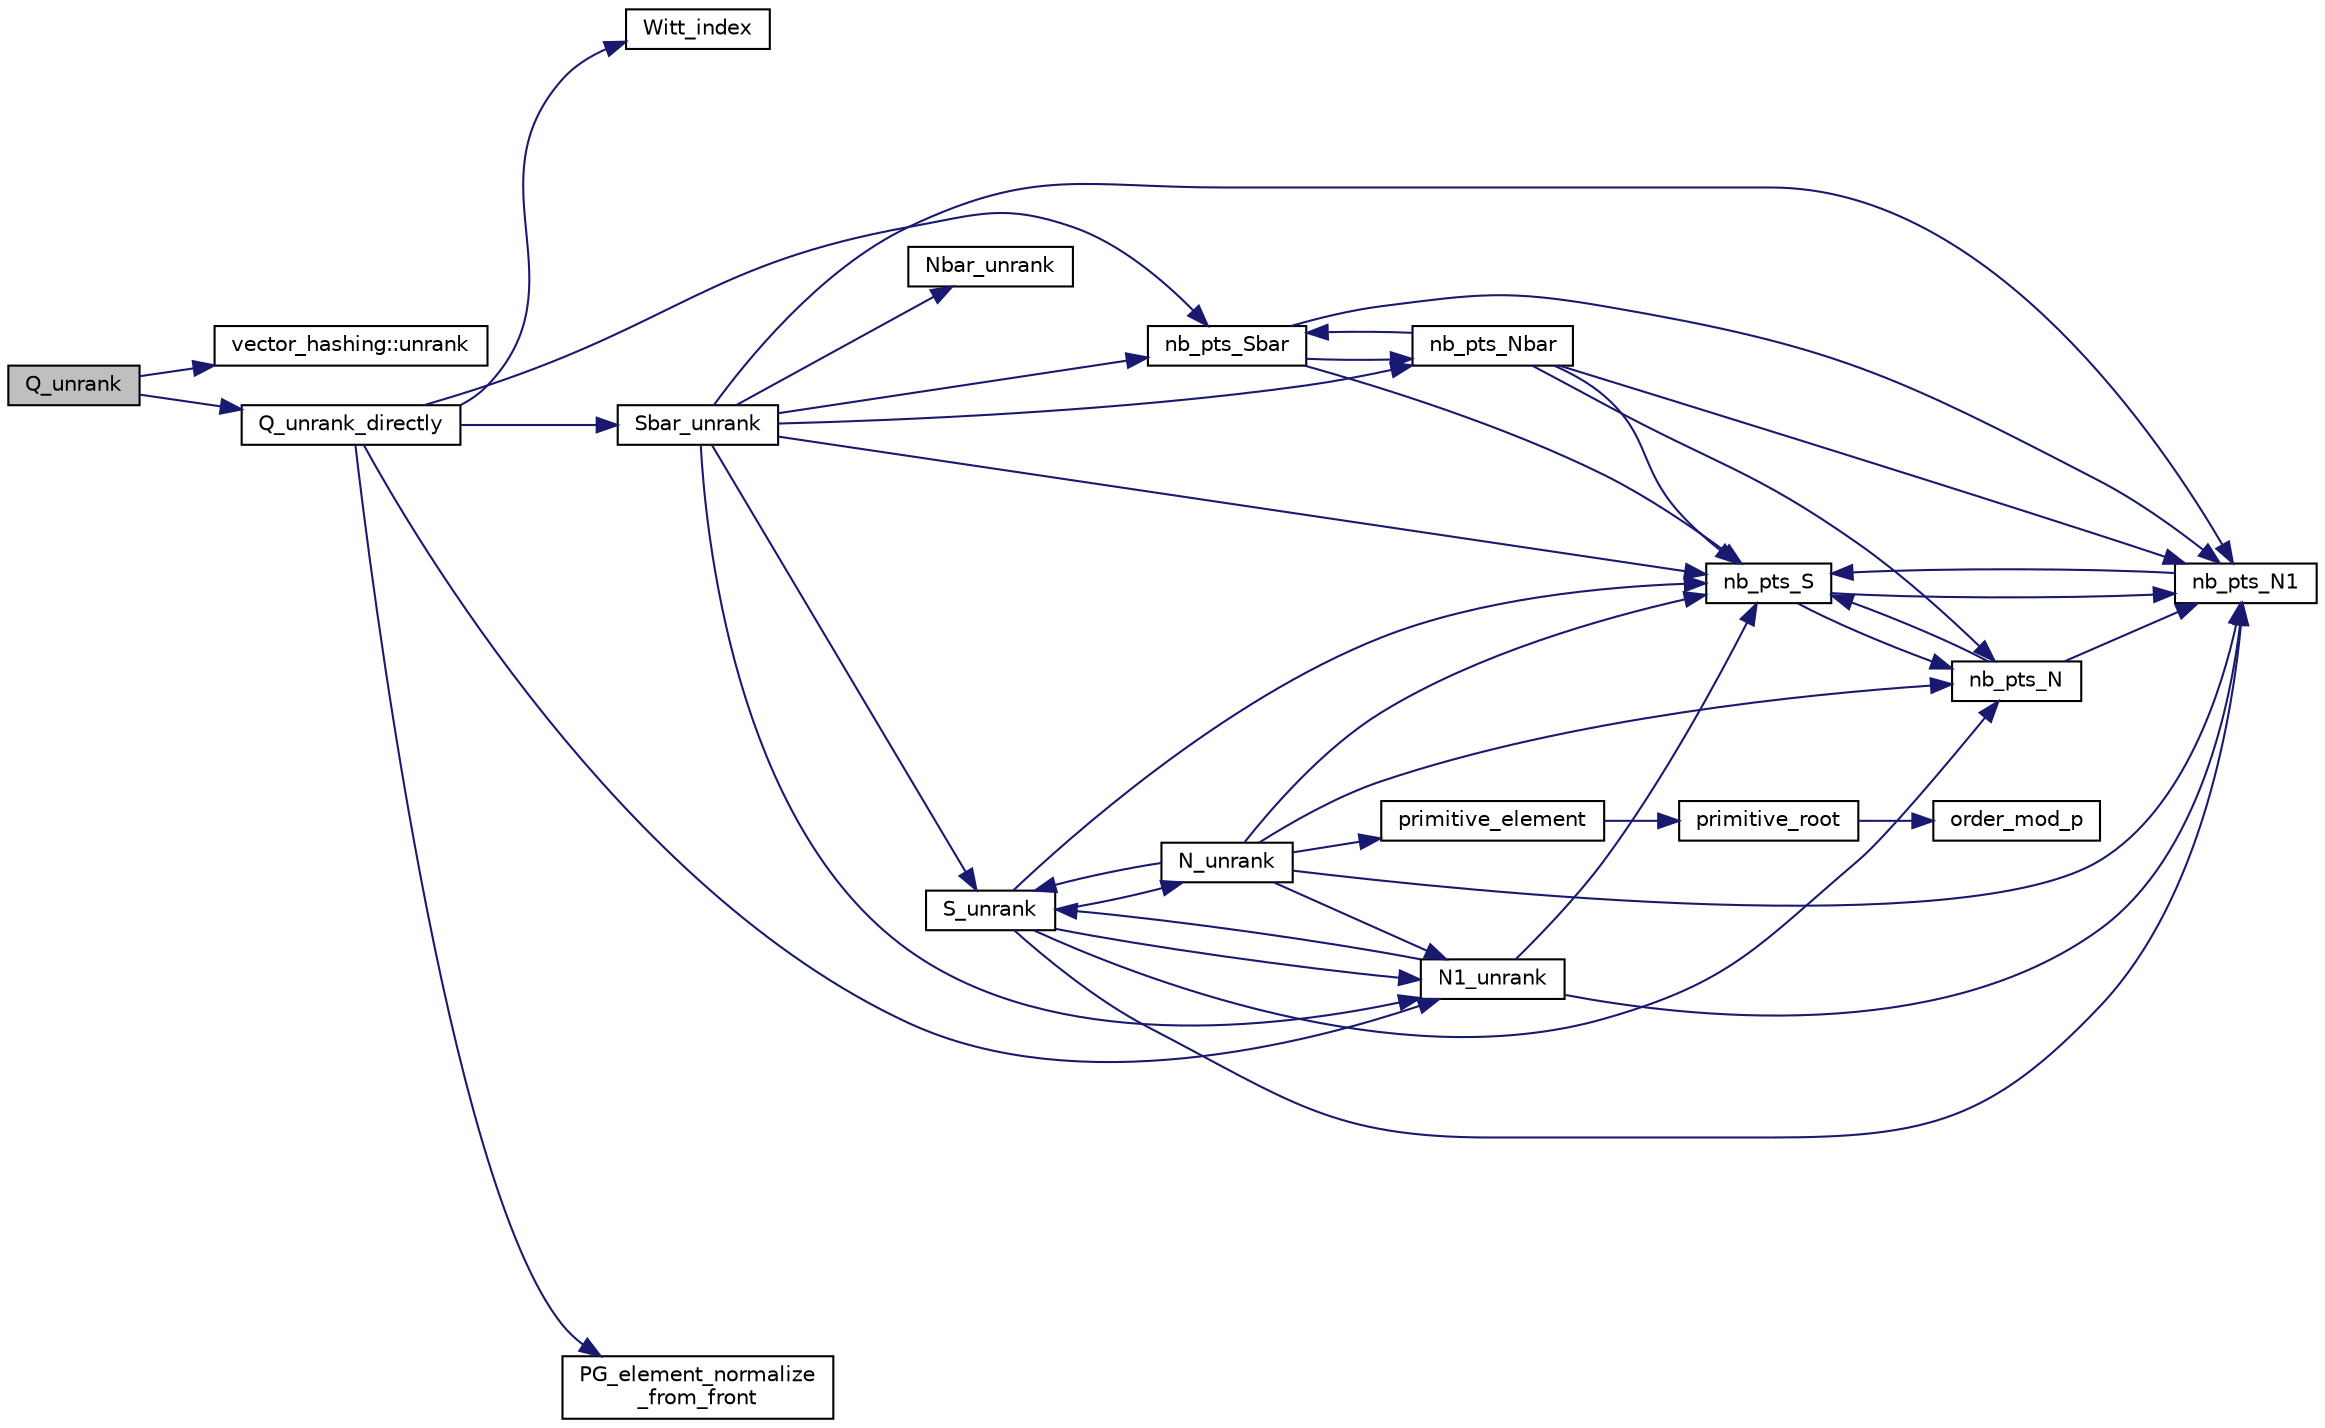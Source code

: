 digraph "Q_unrank"
{
  edge [fontname="Helvetica",fontsize="10",labelfontname="Helvetica",labelfontsize="10"];
  node [fontname="Helvetica",fontsize="10",shape=record];
  rankdir="LR";
  Node17305 [label="Q_unrank",height=0.2,width=0.4,color="black", fillcolor="grey75", style="filled", fontcolor="black"];
  Node17305 -> Node17306 [color="midnightblue",fontsize="10",style="solid",fontname="Helvetica"];
  Node17306 [label="vector_hashing::unrank",height=0.2,width=0.4,color="black", fillcolor="white", style="filled",URL="$d8/daa/classvector__hashing.html#abbebd3a96a6d27a34b9b49af99e2ed3d"];
  Node17305 -> Node17307 [color="midnightblue",fontsize="10",style="solid",fontname="Helvetica"];
  Node17307 [label="Q_unrank_directly",height=0.2,width=0.4,color="black", fillcolor="white", style="filled",URL="$db/da0/lib_2foundations_2geometry_2orthogonal__points_8_c.html#a105e7e72249e78fcf0785c69099d90ce"];
  Node17307 -> Node17308 [color="midnightblue",fontsize="10",style="solid",fontname="Helvetica"];
  Node17308 [label="Witt_index",height=0.2,width=0.4,color="black", fillcolor="white", style="filled",URL="$db/da0/lib_2foundations_2geometry_2orthogonal__points_8_c.html#ab3483ecb9859a6758f82b5327da50534"];
  Node17307 -> Node17309 [color="midnightblue",fontsize="10",style="solid",fontname="Helvetica"];
  Node17309 [label="nb_pts_Sbar",height=0.2,width=0.4,color="black", fillcolor="white", style="filled",URL="$db/da0/lib_2foundations_2geometry_2orthogonal__points_8_c.html#a986dda26505c9934c771578b084f67cc"];
  Node17309 -> Node17310 [color="midnightblue",fontsize="10",style="solid",fontname="Helvetica"];
  Node17310 [label="nb_pts_S",height=0.2,width=0.4,color="black", fillcolor="white", style="filled",URL="$db/da0/lib_2foundations_2geometry_2orthogonal__points_8_c.html#a9bc3dec6e722644d182738102c3e04f3"];
  Node17310 -> Node17311 [color="midnightblue",fontsize="10",style="solid",fontname="Helvetica"];
  Node17311 [label="nb_pts_N",height=0.2,width=0.4,color="black", fillcolor="white", style="filled",URL="$db/da0/lib_2foundations_2geometry_2orthogonal__points_8_c.html#a93e16898c27b1d1c0a6405a7b0615ba6"];
  Node17311 -> Node17310 [color="midnightblue",fontsize="10",style="solid",fontname="Helvetica"];
  Node17311 -> Node17312 [color="midnightblue",fontsize="10",style="solid",fontname="Helvetica"];
  Node17312 [label="nb_pts_N1",height=0.2,width=0.4,color="black", fillcolor="white", style="filled",URL="$db/da0/lib_2foundations_2geometry_2orthogonal__points_8_c.html#ae0f2e1c76523db67b4ec9629ccc35bc6"];
  Node17312 -> Node17310 [color="midnightblue",fontsize="10",style="solid",fontname="Helvetica"];
  Node17310 -> Node17312 [color="midnightblue",fontsize="10",style="solid",fontname="Helvetica"];
  Node17309 -> Node17313 [color="midnightblue",fontsize="10",style="solid",fontname="Helvetica"];
  Node17313 [label="nb_pts_Nbar",height=0.2,width=0.4,color="black", fillcolor="white", style="filled",URL="$db/da0/lib_2foundations_2geometry_2orthogonal__points_8_c.html#a51b4684a176c6841fd3cd6c34c684c2c"];
  Node17313 -> Node17309 [color="midnightblue",fontsize="10",style="solid",fontname="Helvetica"];
  Node17313 -> Node17311 [color="midnightblue",fontsize="10",style="solid",fontname="Helvetica"];
  Node17313 -> Node17310 [color="midnightblue",fontsize="10",style="solid",fontname="Helvetica"];
  Node17313 -> Node17312 [color="midnightblue",fontsize="10",style="solid",fontname="Helvetica"];
  Node17309 -> Node17312 [color="midnightblue",fontsize="10",style="solid",fontname="Helvetica"];
  Node17307 -> Node17314 [color="midnightblue",fontsize="10",style="solid",fontname="Helvetica"];
  Node17314 [label="Sbar_unrank",height=0.2,width=0.4,color="black", fillcolor="white", style="filled",URL="$db/da0/lib_2foundations_2geometry_2orthogonal__points_8_c.html#a65d9b9ccfff12dd92f4f4e8360701c98"];
  Node17314 -> Node17309 [color="midnightblue",fontsize="10",style="solid",fontname="Helvetica"];
  Node17314 -> Node17310 [color="midnightblue",fontsize="10",style="solid",fontname="Helvetica"];
  Node17314 -> Node17315 [color="midnightblue",fontsize="10",style="solid",fontname="Helvetica"];
  Node17315 [label="S_unrank",height=0.2,width=0.4,color="black", fillcolor="white", style="filled",URL="$db/da0/lib_2foundations_2geometry_2orthogonal__points_8_c.html#a18964a35af25f1b4a85f4eaeb1543d92"];
  Node17315 -> Node17310 [color="midnightblue",fontsize="10",style="solid",fontname="Helvetica"];
  Node17315 -> Node17311 [color="midnightblue",fontsize="10",style="solid",fontname="Helvetica"];
  Node17315 -> Node17312 [color="midnightblue",fontsize="10",style="solid",fontname="Helvetica"];
  Node17315 -> Node17316 [color="midnightblue",fontsize="10",style="solid",fontname="Helvetica"];
  Node17316 [label="N_unrank",height=0.2,width=0.4,color="black", fillcolor="white", style="filled",URL="$db/da0/lib_2foundations_2geometry_2orthogonal__points_8_c.html#ab79724bd19da3bc1b383550113f9d7aa"];
  Node17316 -> Node17310 [color="midnightblue",fontsize="10",style="solid",fontname="Helvetica"];
  Node17316 -> Node17311 [color="midnightblue",fontsize="10",style="solid",fontname="Helvetica"];
  Node17316 -> Node17315 [color="midnightblue",fontsize="10",style="solid",fontname="Helvetica"];
  Node17316 -> Node17312 [color="midnightblue",fontsize="10",style="solid",fontname="Helvetica"];
  Node17316 -> Node17317 [color="midnightblue",fontsize="10",style="solid",fontname="Helvetica"];
  Node17317 [label="N1_unrank",height=0.2,width=0.4,color="black", fillcolor="white", style="filled",URL="$db/da0/lib_2foundations_2geometry_2orthogonal__points_8_c.html#aa9427e27f7f207c1baff3a34cc5d78cf"];
  Node17317 -> Node17310 [color="midnightblue",fontsize="10",style="solid",fontname="Helvetica"];
  Node17317 -> Node17312 [color="midnightblue",fontsize="10",style="solid",fontname="Helvetica"];
  Node17317 -> Node17315 [color="midnightblue",fontsize="10",style="solid",fontname="Helvetica"];
  Node17316 -> Node17318 [color="midnightblue",fontsize="10",style="solid",fontname="Helvetica"];
  Node17318 [label="primitive_element",height=0.2,width=0.4,color="black", fillcolor="white", style="filled",URL="$db/da0/lib_2foundations_2geometry_2orthogonal__points_8_c.html#a97350390ec02c8cd9f54751708e28768"];
  Node17318 -> Node17319 [color="midnightblue",fontsize="10",style="solid",fontname="Helvetica"];
  Node17319 [label="primitive_root",height=0.2,width=0.4,color="black", fillcolor="white", style="filled",URL="$de/dc5/algebra__and__number__theory_8h.html#a0b6f7619d12ff2c4e60b852b820b0972"];
  Node17319 -> Node17320 [color="midnightblue",fontsize="10",style="solid",fontname="Helvetica"];
  Node17320 [label="order_mod_p",height=0.2,width=0.4,color="black", fillcolor="white", style="filled",URL="$df/dda/number__theory_8_c.html#aa38aa7e68ab81726a4462995135456b2"];
  Node17315 -> Node17317 [color="midnightblue",fontsize="10",style="solid",fontname="Helvetica"];
  Node17314 -> Node17313 [color="midnightblue",fontsize="10",style="solid",fontname="Helvetica"];
  Node17314 -> Node17312 [color="midnightblue",fontsize="10",style="solid",fontname="Helvetica"];
  Node17314 -> Node17321 [color="midnightblue",fontsize="10",style="solid",fontname="Helvetica"];
  Node17321 [label="Nbar_unrank",height=0.2,width=0.4,color="black", fillcolor="white", style="filled",URL="$db/da0/lib_2foundations_2geometry_2orthogonal__points_8_c.html#ad641d8fb061c898a2c18266e263fb278"];
  Node17314 -> Node17317 [color="midnightblue",fontsize="10",style="solid",fontname="Helvetica"];
  Node17307 -> Node17322 [color="midnightblue",fontsize="10",style="solid",fontname="Helvetica"];
  Node17322 [label="PG_element_normalize\l_from_front",height=0.2,width=0.4,color="black", fillcolor="white", style="filled",URL="$d4/d67/geometry_8h.html#af675caf5f9975573455c8d93cb56bf95"];
  Node17307 -> Node17317 [color="midnightblue",fontsize="10",style="solid",fontname="Helvetica"];
}
